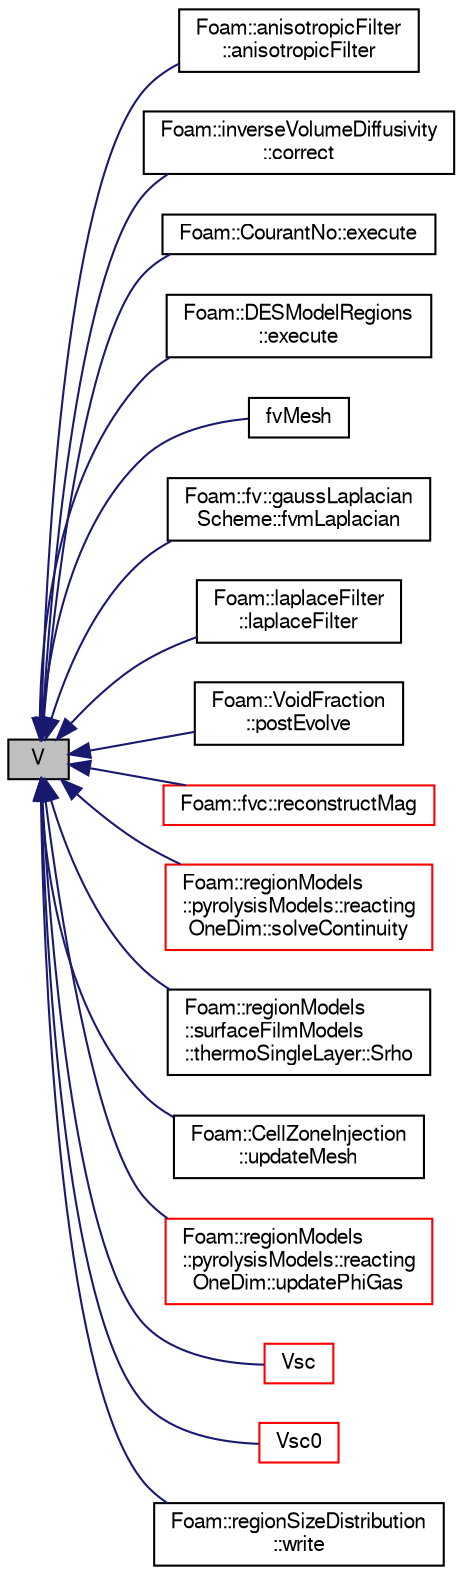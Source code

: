 digraph "V"
{
  bgcolor="transparent";
  edge [fontname="FreeSans",fontsize="10",labelfontname="FreeSans",labelfontsize="10"];
  node [fontname="FreeSans",fontsize="10",shape=record];
  rankdir="LR";
  Node1 [label="V",height=0.2,width=0.4,color="black", fillcolor="grey75", style="filled" fontcolor="black"];
  Node1 -> Node2 [dir="back",color="midnightblue",fontsize="10",style="solid",fontname="FreeSans"];
  Node2 [label="Foam::anisotropicFilter\l::anisotropicFilter",height=0.2,width=0.4,color="black",URL="$a00055.html#a1054a3bdd9be3f4b6109caf21ffcf3b9",tooltip="Construct from components. "];
  Node1 -> Node3 [dir="back",color="midnightblue",fontsize="10",style="solid",fontname="FreeSans"];
  Node3 [label="Foam::inverseVolumeDiffusivity\l::correct",height=0.2,width=0.4,color="black",URL="$a01134.html#a3ae44b28050c3aa494c1d8e18cf618c1",tooltip="Correct the motion diffusivity. "];
  Node1 -> Node4 [dir="back",color="midnightblue",fontsize="10",style="solid",fontname="FreeSans"];
  Node4 [label="Foam::CourantNo::execute",height=0.2,width=0.4,color="black",URL="$a00404.html#a61af3e60b94ae3e748f6fbac1e794af7",tooltip="Execute, currently does nothing. "];
  Node1 -> Node5 [dir="back",color="midnightblue",fontsize="10",style="solid",fontname="FreeSans"];
  Node5 [label="Foam::DESModelRegions\l::execute",height=0.2,width=0.4,color="black",URL="$a00489.html#a61af3e60b94ae3e748f6fbac1e794af7",tooltip="Execute, currently does nothing. "];
  Node1 -> Node6 [dir="back",color="midnightblue",fontsize="10",style="solid",fontname="FreeSans"];
  Node6 [label="fvMesh",height=0.2,width=0.4,color="black",URL="$a00851.html#a0c27d0e427e192f6dd4cd0efe7fb3baa",tooltip="Construct from IOobject. "];
  Node1 -> Node7 [dir="back",color="midnightblue",fontsize="10",style="solid",fontname="FreeSans"];
  Node7 [label="Foam::fv::gaussLaplacian\lScheme::fvmLaplacian",height=0.2,width=0.4,color="black",URL="$a00881.html#ac363258e34a38773cd5e029506a4b945"];
  Node1 -> Node8 [dir="back",color="midnightblue",fontsize="10",style="solid",fontname="FreeSans"];
  Node8 [label="Foam::laplaceFilter\l::laplaceFilter",height=0.2,width=0.4,color="black",URL="$a01233.html#a87f186f0b5de562cf1f79251fec52491",tooltip="Construct from components. "];
  Node1 -> Node9 [dir="back",color="midnightblue",fontsize="10",style="solid",fontname="FreeSans"];
  Node9 [label="Foam::VoidFraction\l::postEvolve",height=0.2,width=0.4,color="black",URL="$a02732.html#a0bf23f36eb3424966e359419a566eb0a",tooltip="Post-evolve hook. "];
  Node1 -> Node10 [dir="back",color="midnightblue",fontsize="10",style="solid",fontname="FreeSans"];
  Node10 [label="Foam::fvc::reconstructMag",height=0.2,width=0.4,color="red",URL="$a10271.html#a29cdad91ee3fc2ac251ac2b4872557da"];
  Node1 -> Node11 [dir="back",color="midnightblue",fontsize="10",style="solid",fontname="FreeSans"];
  Node11 [label="Foam::regionModels\l::pyrolysisModels::reacting\lOneDim::solveContinuity",height=0.2,width=0.4,color="red",URL="$a02029.html#a1a4c7f06441e29b9703723dfd2e5976d",tooltip="Solve continuity equation. "];
  Node1 -> Node12 [dir="back",color="midnightblue",fontsize="10",style="solid",fontname="FreeSans"];
  Node12 [label="Foam::regionModels\l::surfaceFilmModels\l::thermoSingleLayer::Srho",height=0.2,width=0.4,color="black",URL="$a02527.html#a0d934b56b1d65fceffbe07a692719aa2",tooltip="Return total mass source - Eulerian phase only. "];
  Node1 -> Node13 [dir="back",color="midnightblue",fontsize="10",style="solid",fontname="FreeSans"];
  Node13 [label="Foam::CellZoneInjection\l::updateMesh",height=0.2,width=0.4,color="black",URL="$a00233.html#ae5693a309a936ac1040dd48c2881677f",tooltip="Set injector locations when mesh is updated. "];
  Node1 -> Node14 [dir="back",color="midnightblue",fontsize="10",style="solid",fontname="FreeSans"];
  Node14 [label="Foam::regionModels\l::pyrolysisModels::reacting\lOneDim::updatePhiGas",height=0.2,width=0.4,color="red",URL="$a02029.html#a7929b3edb2e13e93a3e98e85bfd45b43",tooltip="Update enthalpy flux for pyrolysis gases. "];
  Node1 -> Node15 [dir="back",color="midnightblue",fontsize="10",style="solid",fontname="FreeSans"];
  Node15 [label="Vsc",height=0.2,width=0.4,color="red",URL="$a00851.html#a5a273d7a61849534a052f5f74a4428bc",tooltip="Return sub-cycle cell volumes. "];
  Node1 -> Node16 [dir="back",color="midnightblue",fontsize="10",style="solid",fontname="FreeSans"];
  Node16 [label="Vsc0",height=0.2,width=0.4,color="red",URL="$a00851.html#a26f4d12efb215c3c5e20c9388aabfa00",tooltip="Return sub-cycl old-time cell volumes. "];
  Node1 -> Node17 [dir="back",color="midnightblue",fontsize="10",style="solid",fontname="FreeSans"];
  Node17 [label="Foam::regionSizeDistribution\l::write",height=0.2,width=0.4,color="black",URL="$a02080.html#aac759501cf6c7895a70eecbef0226ae1",tooltip="Calculate the regionSizeDistribution and write. "];
}
